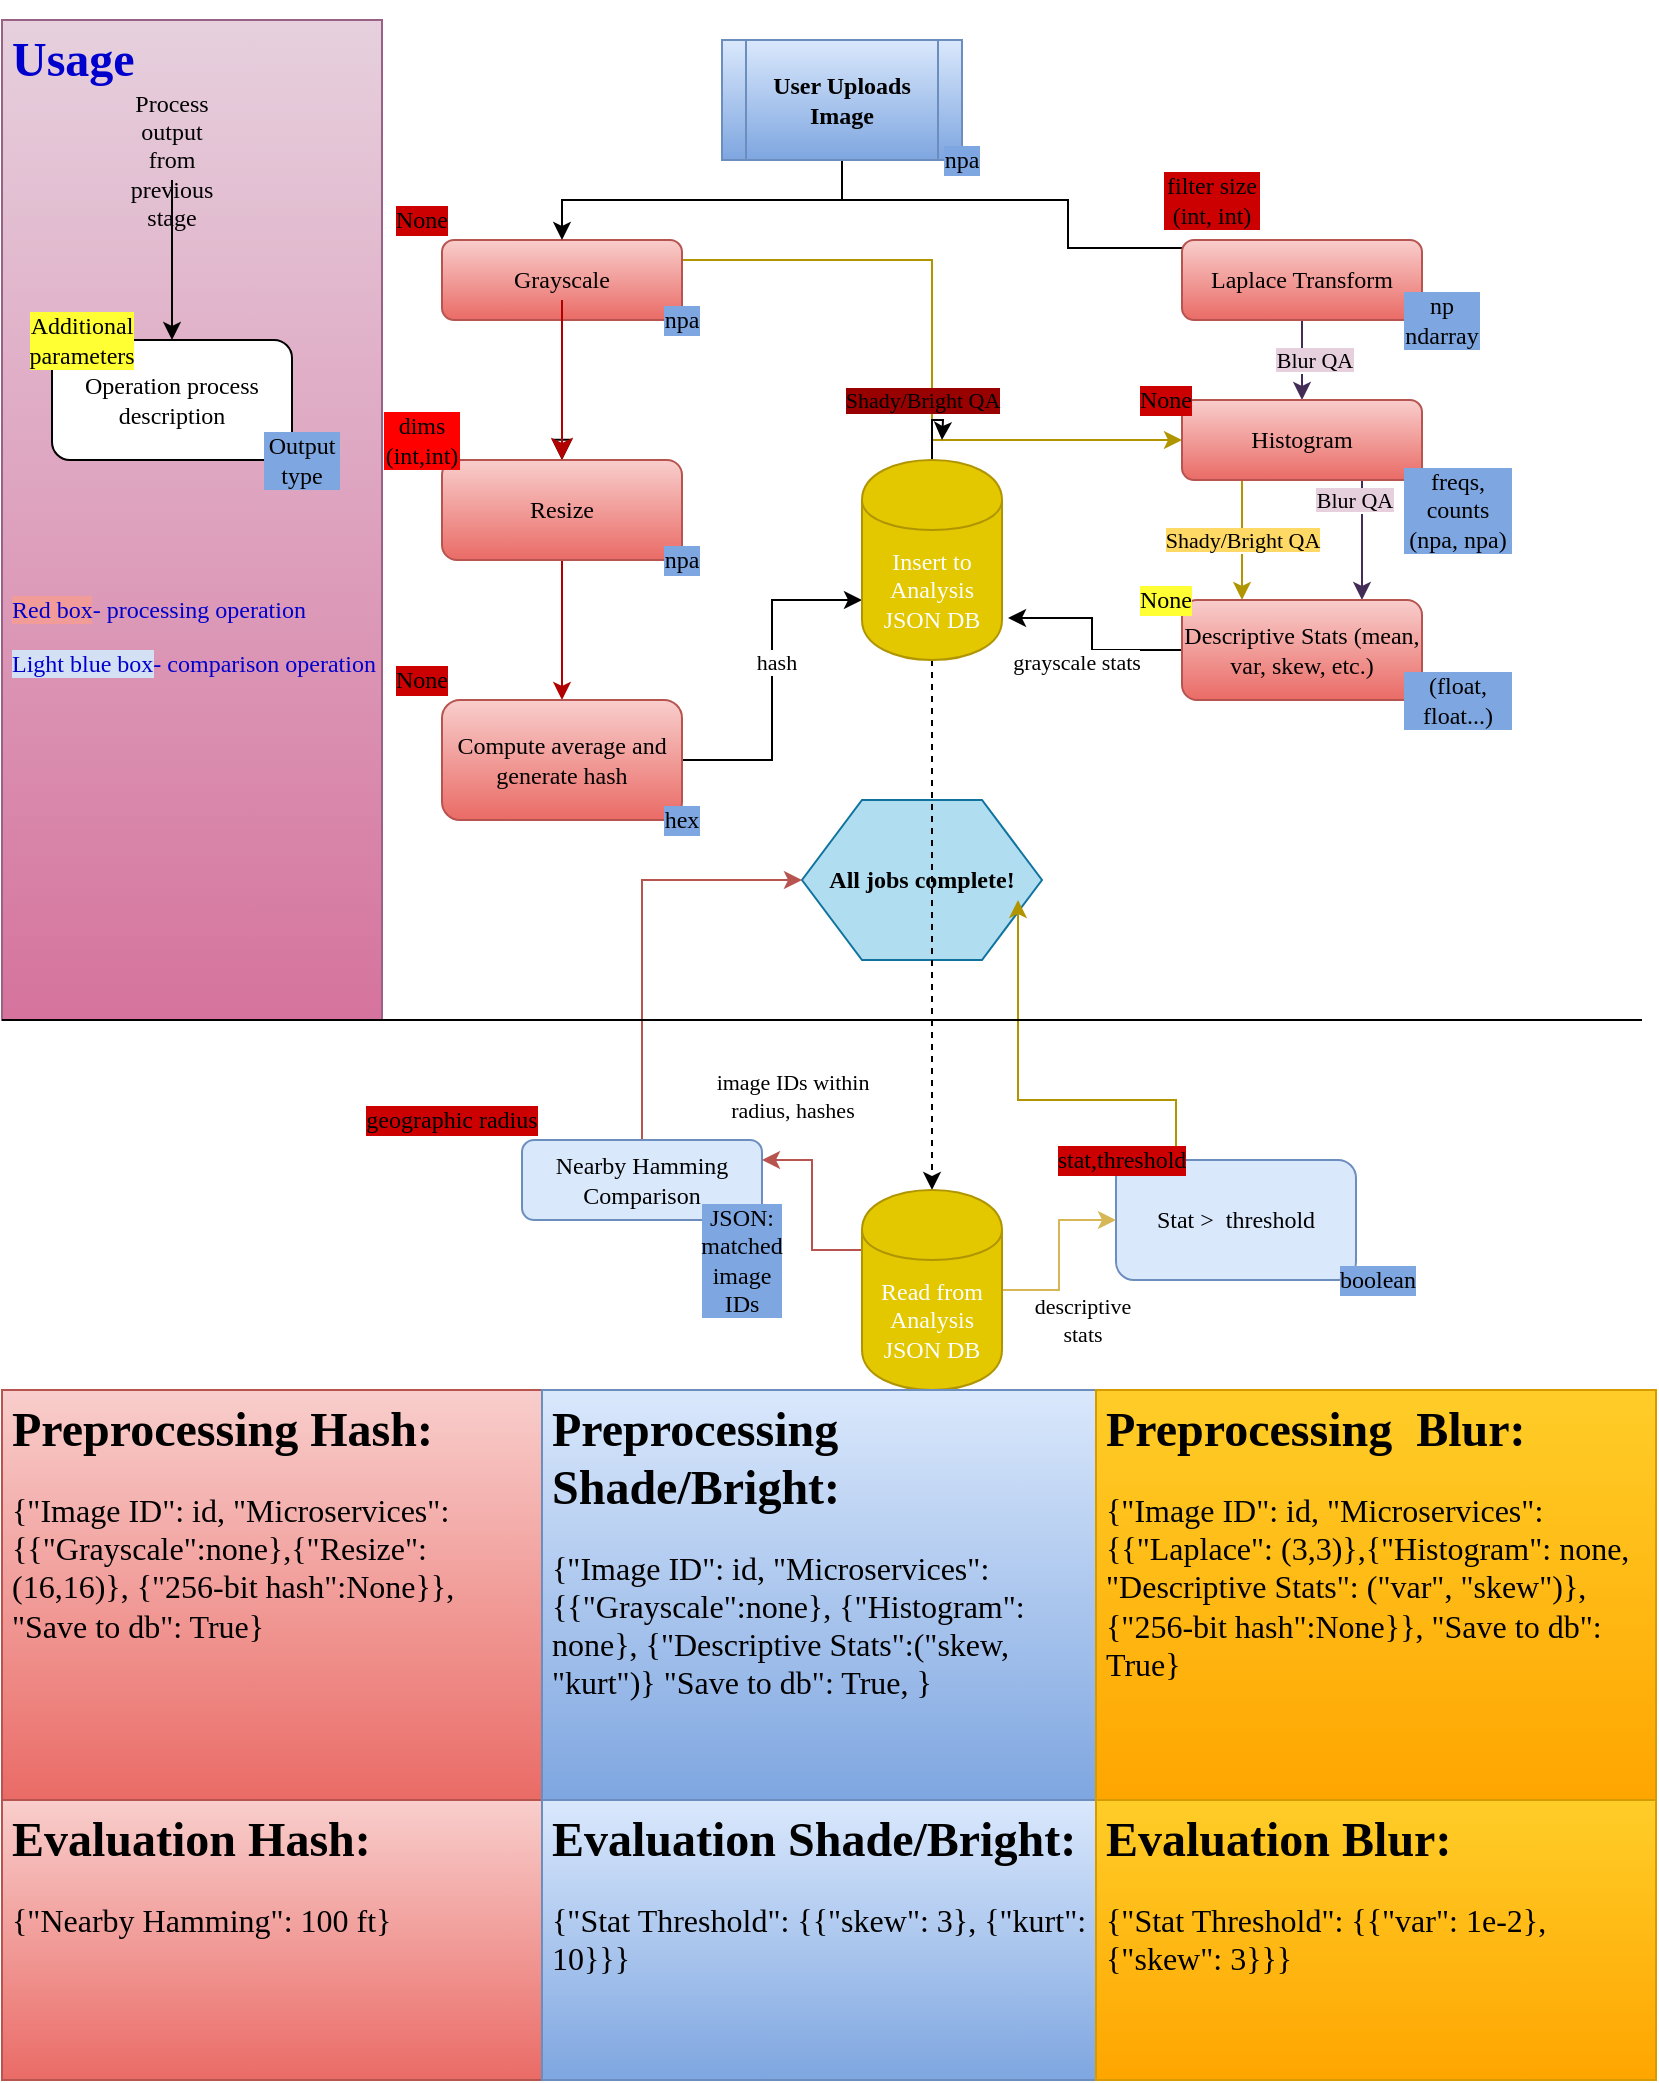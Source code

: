 <mxfile version="14.2.4" type="embed">
    <diagram id="C5RBs43oDa-KdzZeNtuy" name="Page-1">
        <mxGraphModel dx="990" dy="574" grid="1" gridSize="10" guides="1" tooltips="1" connect="1" arrows="1" fold="1" page="1" pageScale="1" pageWidth="827" pageHeight="1169" math="0" shadow="0">
            <root>
                <mxCell id="WIyWlLk6GJQsqaUBKTNV-0"/>
                <mxCell id="WIyWlLk6GJQsqaUBKTNV-1" parent="WIyWlLk6GJQsqaUBKTNV-0"/>
                <mxCell id="WIyWlLk6GJQsqaUBKTNV-2" value="" style="rounded=0;html=1;jettySize=auto;orthogonalLoop=1;fontSize=11;endArrow=block;endFill=0;endSize=8;strokeWidth=1;shadow=0;labelBackgroundColor=none;edgeStyle=orthogonalEdgeStyle;fontFamily=Verdana;" parent="WIyWlLk6GJQsqaUBKTNV-1" source="WIyWlLk6GJQsqaUBKTNV-3" edge="1">
                    <mxGeometry relative="1" as="geometry">
                        <mxPoint x="280" y="230" as="targetPoint"/>
                        <Array as="points">
                            <mxPoint x="280" y="220"/>
                        </Array>
                    </mxGeometry>
                </mxCell>
                <mxCell id="zcjfyeGeoYEevY5XhN1h-34" style="edgeStyle=orthogonalEdgeStyle;rounded=0;orthogonalLoop=1;jettySize=auto;html=1;exitX=1;exitY=0.25;exitDx=0;exitDy=0;labelBackgroundColor=#ffffff;endArrow=classic;endFill=1;fontFamily=Verdana;entryX=0;entryY=0.5;entryDx=0;entryDy=0;fillColor=#e3c800;strokeColor=#B09500;" parent="WIyWlLk6GJQsqaUBKTNV-1" source="WIyWlLk6GJQsqaUBKTNV-3" target="zcjfyeGeoYEevY5XhN1h-31" edge="1">
                    <mxGeometry relative="1" as="geometry">
                        <mxPoint x="410" y="230" as="targetPoint"/>
                    </mxGeometry>
                </mxCell>
                <mxCell id="zcjfyeGeoYEevY5XhN1h-71" value="&lt;span style=&quot;&quot;&gt;Shady/Bright QA&lt;/span&gt;" style="edgeLabel;html=1;align=center;verticalAlign=middle;resizable=0;points=[];fontFamily=Verdana;labelBackgroundColor=#990000;" parent="zcjfyeGeoYEevY5XhN1h-34" vertex="1" connectable="0">
                    <mxGeometry x="0.229" relative="1" as="geometry">
                        <mxPoint x="-5" y="-14" as="offset"/>
                    </mxGeometry>
                </mxCell>
                <mxCell id="WIyWlLk6GJQsqaUBKTNV-3" value="Grayscale" style="rounded=1;whiteSpace=wrap;html=1;fontSize=12;glass=0;strokeWidth=1;shadow=0;fontFamily=Verdana;fillColor=#f8cecc;strokeColor=#b85450;gradientColor=#ea6b66;" parent="WIyWlLk6GJQsqaUBKTNV-1" vertex="1">
                    <mxGeometry x="220" y="120" width="120" height="40" as="geometry"/>
                </mxCell>
                <mxCell id="zcjfyeGeoYEevY5XhN1h-29" style="edgeStyle=orthogonalEdgeStyle;rounded=0;orthogonalLoop=1;jettySize=auto;html=1;exitX=0.5;exitY=1;exitDx=0;exitDy=0;entryX=0.608;entryY=0.1;entryDx=0;entryDy=0;entryPerimeter=0;labelBackgroundColor=#ffffff;endArrow=classic;endFill=1;fontFamily=Verdana;" parent="WIyWlLk6GJQsqaUBKTNV-1" source="zcjfyeGeoYEevY5XhN1h-0" target="zcjfyeGeoYEevY5XhN1h-26" edge="1">
                    <mxGeometry relative="1" as="geometry">
                        <Array as="points">
                            <mxPoint x="420" y="100"/>
                            <mxPoint x="533" y="100"/>
                        </Array>
                    </mxGeometry>
                </mxCell>
                <mxCell id="zcjfyeGeoYEevY5XhN1h-30" style="edgeStyle=orthogonalEdgeStyle;rounded=0;orthogonalLoop=1;jettySize=auto;html=1;exitX=0.5;exitY=1;exitDx=0;exitDy=0;entryX=0.5;entryY=0;entryDx=0;entryDy=0;labelBackgroundColor=#ffffff;endArrow=classic;endFill=1;fontFamily=Verdana;" parent="WIyWlLk6GJQsqaUBKTNV-1" source="zcjfyeGeoYEevY5XhN1h-0" target="WIyWlLk6GJQsqaUBKTNV-3" edge="1">
                    <mxGeometry relative="1" as="geometry"/>
                </mxCell>
                <mxCell id="zcjfyeGeoYEevY5XhN1h-0" value="&lt;span style=&quot;&quot;&gt;&lt;b&gt;User Uploads Image&lt;/b&gt;&lt;/span&gt;" style="shape=process;whiteSpace=wrap;html=1;backgroundOutline=1;fontFamily=Verdana;labelBackgroundColor=none;fillColor=#dae8fc;strokeColor=#6c8ebf;gradientColor=#7ea6e0;" parent="WIyWlLk6GJQsqaUBKTNV-1" vertex="1">
                    <mxGeometry x="360" y="20" width="120" height="60" as="geometry"/>
                </mxCell>
                <mxCell id="zcjfyeGeoYEevY5XhN1h-1" value="&lt;b&gt;All jobs complete!&lt;br&gt;&lt;/b&gt;" style="shape=hexagon;perimeter=hexagonPerimeter2;whiteSpace=wrap;html=1;fillColor=#b1ddf0;strokeColor=#10739e;fontFamily=Verdana;" parent="WIyWlLk6GJQsqaUBKTNV-1" vertex="1">
                    <mxGeometry x="400" y="400" width="120" height="80" as="geometry"/>
                </mxCell>
                <mxCell id="zcjfyeGeoYEevY5XhN1h-10" style="edgeStyle=orthogonalEdgeStyle;rounded=0;orthogonalLoop=1;jettySize=auto;html=1;exitX=0.5;exitY=1;exitDx=0;exitDy=0;fontFamily=Verdana;fillColor=#e51400;strokeColor=#B20000;" parent="WIyWlLk6GJQsqaUBKTNV-1" source="zcjfyeGeoYEevY5XhN1h-3" target="zcjfyeGeoYEevY5XhN1h-8" edge="1">
                    <mxGeometry relative="1" as="geometry"/>
                </mxCell>
                <mxCell id="zcjfyeGeoYEevY5XhN1h-3" value="Resize" style="rounded=1;whiteSpace=wrap;html=1;fontFamily=Verdana;fillColor=#f8cecc;strokeColor=#b85450;gradientColor=#ea6b66;" parent="WIyWlLk6GJQsqaUBKTNV-1" vertex="1">
                    <mxGeometry x="220" y="230" width="120" height="50" as="geometry"/>
                </mxCell>
                <mxCell id="zcjfyeGeoYEevY5XhN1h-4" value="" style="rounded=0;html=1;jettySize=auto;orthogonalLoop=1;fontSize=11;endArrow=classic;endFill=1;endSize=8;strokeWidth=1;shadow=0;labelBackgroundColor=none;edgeStyle=orthogonalEdgeStyle;fontFamily=Verdana;fillColor=#e51400;strokeColor=#B20000;" parent="WIyWlLk6GJQsqaUBKTNV-1" edge="1">
                    <mxGeometry relative="1" as="geometry">
                        <mxPoint x="280" y="150" as="sourcePoint"/>
                        <mxPoint x="280" y="230" as="targetPoint"/>
                        <Array as="points">
                            <mxPoint x="280" y="220"/>
                        </Array>
                    </mxGeometry>
                </mxCell>
                <mxCell id="zcjfyeGeoYEevY5XhN1h-78" style="edgeStyle=orthogonalEdgeStyle;rounded=0;orthogonalLoop=1;jettySize=auto;html=1;exitX=1;exitY=0.5;exitDx=0;exitDy=0;entryX=0;entryY=0.7;entryDx=0;entryDy=0;labelBackgroundColor=#ffffff;endArrow=classic;endFill=1;fontFamily=Verdana;" parent="WIyWlLk6GJQsqaUBKTNV-1" source="zcjfyeGeoYEevY5XhN1h-8" target="zcjfyeGeoYEevY5XhN1h-25" edge="1">
                    <mxGeometry relative="1" as="geometry"/>
                </mxCell>
                <mxCell id="zcjfyeGeoYEevY5XhN1h-8" value="Compute average and generate hash" style="rounded=1;whiteSpace=wrap;html=1;fontFamily=Verdana;fillColor=#f8cecc;strokeColor=#b85450;gradientColor=#ea6b66;" parent="WIyWlLk6GJQsqaUBKTNV-1" vertex="1">
                    <mxGeometry x="220" y="350" width="120" height="60" as="geometry"/>
                </mxCell>
                <mxCell id="zcjfyeGeoYEevY5XhN1h-17" value="npa" style="text;html=1;strokeColor=none;fillColor=none;align=center;verticalAlign=middle;whiteSpace=wrap;rounded=0;labelBackgroundColor=#7EA6E0;fontFamily=Verdana;" parent="WIyWlLk6GJQsqaUBKTNV-1" vertex="1">
                    <mxGeometry x="320" y="270" width="40" height="20" as="geometry"/>
                </mxCell>
                <mxCell id="zcjfyeGeoYEevY5XhN1h-21" value="dims (int,int)" style="text;html=1;strokeColor=none;fillColor=none;align=center;verticalAlign=middle;whiteSpace=wrap;rounded=0;labelBackgroundColor=#FF0000;fontFamily=Verdana;" parent="WIyWlLk6GJQsqaUBKTNV-1" vertex="1">
                    <mxGeometry x="190" y="210" width="40" height="20" as="geometry"/>
                </mxCell>
                <mxCell id="zcjfyeGeoYEevY5XhN1h-22" value="None" style="text;html=1;strokeColor=none;fillColor=none;align=center;verticalAlign=middle;whiteSpace=wrap;rounded=0;labelBackgroundColor=#CC0000;fontFamily=Verdana;" parent="WIyWlLk6GJQsqaUBKTNV-1" vertex="1">
                    <mxGeometry x="190" y="330" width="40" height="20" as="geometry"/>
                </mxCell>
                <mxCell id="zcjfyeGeoYEevY5XhN1h-93" style="edgeStyle=orthogonalEdgeStyle;orthogonalLoop=1;jettySize=auto;html=1;exitX=0.5;exitY=1;exitDx=0;exitDy=0;labelBackgroundColor=#ffffff;endArrow=classic;endFill=1;fontFamily=Verdana;rounded=0;dashed=1;" parent="WIyWlLk6GJQsqaUBKTNV-1" source="zcjfyeGeoYEevY5XhN1h-25" target="zcjfyeGeoYEevY5XhN1h-92" edge="1">
                    <mxGeometry relative="1" as="geometry"/>
                </mxCell>
                <mxCell id="0" style="edgeStyle=orthogonalEdgeStyle;rounded=0;orthogonalLoop=1;jettySize=auto;html=1;fontColor=#0000CC;" edge="1" parent="WIyWlLk6GJQsqaUBKTNV-1" source="zcjfyeGeoYEevY5XhN1h-25">
                    <mxGeometry relative="1" as="geometry">
                        <mxPoint x="470" y="220" as="targetPoint"/>
                    </mxGeometry>
                </mxCell>
                <mxCell id="zcjfyeGeoYEevY5XhN1h-25" value="Insert to Analysis JSON DB" style="shape=cylinder;whiteSpace=wrap;html=1;boundedLbl=1;backgroundOutline=1;labelBackgroundColor=none;fontFamily=Verdana;fillColor=#e3c800;strokeColor=#B09500;fontColor=#ffffff;" parent="WIyWlLk6GJQsqaUBKTNV-1" vertex="1">
                    <mxGeometry x="430" y="230" width="70" height="100" as="geometry"/>
                </mxCell>
                <mxCell id="zcjfyeGeoYEevY5XhN1h-33" style="edgeStyle=orthogonalEdgeStyle;rounded=0;orthogonalLoop=1;jettySize=auto;html=1;exitX=0.5;exitY=1;exitDx=0;exitDy=0;entryX=0.5;entryY=0;entryDx=0;entryDy=0;labelBackgroundColor=#ffffff;endArrow=classic;endFill=1;fontFamily=Verdana;fillColor=#76608a;strokeColor=#432D57;" parent="WIyWlLk6GJQsqaUBKTNV-1" source="zcjfyeGeoYEevY5XhN1h-26" target="zcjfyeGeoYEevY5XhN1h-31" edge="1">
                    <mxGeometry relative="1" as="geometry"/>
                </mxCell>
                <mxCell id="zcjfyeGeoYEevY5XhN1h-26" value="Laplace Transform" style="rounded=1;whiteSpace=wrap;html=1;fontSize=12;glass=0;strokeWidth=1;shadow=0;fontFamily=Verdana;fillColor=#f8cecc;strokeColor=#b85450;gradientColor=#ea6b66;" parent="WIyWlLk6GJQsqaUBKTNV-1" vertex="1">
                    <mxGeometry x="590" y="120" width="120" height="40" as="geometry"/>
                </mxCell>
                <mxCell id="zcjfyeGeoYEevY5XhN1h-45" style="edgeStyle=orthogonalEdgeStyle;rounded=0;orthogonalLoop=1;jettySize=auto;html=1;exitX=0.25;exitY=1;exitDx=0;exitDy=0;entryX=0.25;entryY=0;entryDx=0;entryDy=0;labelBackgroundColor=#ffffff;endArrow=classic;endFill=1;fontFamily=Verdana;fillColor=#e3c800;strokeColor=#B09500;" parent="WIyWlLk6GJQsqaUBKTNV-1" source="zcjfyeGeoYEevY5XhN1h-31" target="zcjfyeGeoYEevY5XhN1h-38" edge="1">
                    <mxGeometry relative="1" as="geometry"/>
                </mxCell>
                <mxCell id="zcjfyeGeoYEevY5XhN1h-46" style="edgeStyle=orthogonalEdgeStyle;rounded=0;orthogonalLoop=1;jettySize=auto;html=1;exitX=0.75;exitY=1;exitDx=0;exitDy=0;entryX=0.75;entryY=0;entryDx=0;entryDy=0;labelBackgroundColor=#ffffff;endArrow=classic;endFill=1;fontFamily=Verdana;fillColor=#76608a;strokeColor=#432D57;" parent="WIyWlLk6GJQsqaUBKTNV-1" source="zcjfyeGeoYEevY5XhN1h-31" target="zcjfyeGeoYEevY5XhN1h-38" edge="1">
                    <mxGeometry relative="1" as="geometry"/>
                </mxCell>
                <mxCell id="zcjfyeGeoYEevY5XhN1h-31" value="Histogram" style="rounded=1;whiteSpace=wrap;html=1;fontSize=12;glass=0;strokeWidth=1;shadow=0;fontFamily=Verdana;fillColor=#f8cecc;strokeColor=#b85450;gradientColor=#ea6b66;" parent="WIyWlLk6GJQsqaUBKTNV-1" vertex="1">
                    <mxGeometry x="590" y="200" width="120" height="40" as="geometry"/>
                </mxCell>
                <mxCell id="zcjfyeGeoYEevY5XhN1h-18" value="np ndarray " style="text;html=1;strokeColor=none;fillColor=none;align=center;verticalAlign=middle;whiteSpace=wrap;rounded=0;labelBackgroundColor=#7EA6E0;fontFamily=Verdana;" parent="WIyWlLk6GJQsqaUBKTNV-1" vertex="1">
                    <mxGeometry x="700" y="150" width="40" height="20" as="geometry"/>
                </mxCell>
                <mxCell id="zcjfyeGeoYEevY5XhN1h-35" value="npa" style="text;html=1;strokeColor=none;fillColor=none;align=center;verticalAlign=middle;whiteSpace=wrap;rounded=0;labelBackgroundColor=#7EA6E0;fontFamily=Verdana;" parent="WIyWlLk6GJQsqaUBKTNV-1" vertex="1">
                    <mxGeometry x="320" y="150" width="40" height="20" as="geometry"/>
                </mxCell>
                <mxCell id="zcjfyeGeoYEevY5XhN1h-36" value="filter size (int, int)" style="text;html=1;strokeColor=none;fillColor=none;align=center;verticalAlign=middle;whiteSpace=wrap;rounded=0;labelBackgroundColor=#CC0000;fontFamily=Verdana;" parent="WIyWlLk6GJQsqaUBKTNV-1" vertex="1">
                    <mxGeometry x="580" y="90" width="50" height="20" as="geometry"/>
                </mxCell>
                <mxCell id="zcjfyeGeoYEevY5XhN1h-37" value="npa" style="text;html=1;strokeColor=none;fillColor=none;align=center;verticalAlign=middle;whiteSpace=wrap;rounded=0;labelBackgroundColor=#7EA6E0;fontFamily=Verdana;" parent="WIyWlLk6GJQsqaUBKTNV-1" vertex="1">
                    <mxGeometry x="460" y="70" width="40" height="20" as="geometry"/>
                </mxCell>
                <mxCell id="zcjfyeGeoYEevY5XhN1h-136" style="edgeStyle=orthogonalEdgeStyle;rounded=0;orthogonalLoop=1;jettySize=auto;html=1;exitX=0;exitY=0.5;exitDx=0;exitDy=0;entryX=1.043;entryY=0.79;entryDx=0;entryDy=0;entryPerimeter=0;labelBackgroundColor=#ffffff;endArrow=classic;endFill=1;fontFamily=Verdana;" parent="WIyWlLk6GJQsqaUBKTNV-1" source="zcjfyeGeoYEevY5XhN1h-38" target="zcjfyeGeoYEevY5XhN1h-25" edge="1">
                    <mxGeometry relative="1" as="geometry"/>
                </mxCell>
                <mxCell id="zcjfyeGeoYEevY5XhN1h-38" value="Descriptive Stats (mean, var, skew, etc.)" style="rounded=1;whiteSpace=wrap;html=1;fontFamily=Verdana;fillColor=#f8cecc;strokeColor=#b85450;gradientColor=#ea6b66;" parent="WIyWlLk6GJQsqaUBKTNV-1" vertex="1">
                    <mxGeometry x="590" y="300" width="120" height="50" as="geometry"/>
                </mxCell>
                <mxCell id="zcjfyeGeoYEevY5XhN1h-39" value="None" style="text;html=1;strokeColor=none;fillColor=none;align=center;verticalAlign=middle;whiteSpace=wrap;rounded=0;labelBackgroundColor=#CC0000;fontFamily=Verdana;" parent="WIyWlLk6GJQsqaUBKTNV-1" vertex="1">
                    <mxGeometry x="190" y="100" width="40" height="20" as="geometry"/>
                </mxCell>
                <mxCell id="zcjfyeGeoYEevY5XhN1h-66" style="edgeStyle=orthogonalEdgeStyle;rounded=0;orthogonalLoop=1;jettySize=auto;html=1;exitX=0.25;exitY=1;exitDx=0;exitDy=0;labelBackgroundColor=#ffffff;endArrow=classic;endFill=1;fontFamily=Verdana;fillColor=#e3c800;strokeColor=#B09500;" parent="WIyWlLk6GJQsqaUBKTNV-1" source="zcjfyeGeoYEevY5XhN1h-43" edge="1">
                    <mxGeometry relative="1" as="geometry">
                        <mxPoint x="508" y="450" as="targetPoint"/>
                        <Array as="points">
                            <mxPoint x="587" y="550"/>
                            <mxPoint x="508" y="550"/>
                        </Array>
                    </mxGeometry>
                </mxCell>
                <mxCell id="zcjfyeGeoYEevY5XhN1h-43" value="Stat &amp;gt;&amp;nbsp; threshold" style="rounded=1;whiteSpace=wrap;html=1;fontFamily=Verdana;fillColor=#dae8fc;strokeColor=#6c8ebf;" parent="WIyWlLk6GJQsqaUBKTNV-1" vertex="1">
                    <mxGeometry x="557" y="580" width="120" height="60" as="geometry"/>
                </mxCell>
                <mxCell id="zcjfyeGeoYEevY5XhN1h-49" value="freqs, counts (npa, npa) " style="text;html=1;strokeColor=none;fillColor=none;align=center;verticalAlign=middle;whiteSpace=wrap;rounded=0;labelBackgroundColor=#7EA6E0;fontFamily=Verdana;" parent="WIyWlLk6GJQsqaUBKTNV-1" vertex="1">
                    <mxGeometry x="700" y="245" width="56" height="20" as="geometry"/>
                </mxCell>
                <mxCell id="zcjfyeGeoYEevY5XhN1h-50" value="(float, float...) " style="text;html=1;strokeColor=none;fillColor=none;align=center;verticalAlign=middle;whiteSpace=wrap;rounded=0;labelBackgroundColor=#7EA6E0;fontFamily=Verdana;" parent="WIyWlLk6GJQsqaUBKTNV-1" vertex="1">
                    <mxGeometry x="700" y="340" width="56" height="20" as="geometry"/>
                </mxCell>
                <mxCell id="zcjfyeGeoYEevY5XhN1h-52" value="boolean" style="text;html=1;strokeColor=none;fillColor=none;align=center;verticalAlign=middle;whiteSpace=wrap;rounded=0;labelBackgroundColor=#7EA6E0;fontFamily=Verdana;" parent="WIyWlLk6GJQsqaUBKTNV-1" vertex="1">
                    <mxGeometry x="660" y="630" width="56" height="20" as="geometry"/>
                </mxCell>
                <mxCell id="zcjfyeGeoYEevY5XhN1h-53" value="stat,threshold" style="text;html=1;strokeColor=none;fillColor=none;align=center;verticalAlign=middle;whiteSpace=wrap;rounded=0;labelBackgroundColor=#CC0000;fontFamily=Verdana;" parent="WIyWlLk6GJQsqaUBKTNV-1" vertex="1">
                    <mxGeometry x="540" y="570" width="40" height="20" as="geometry"/>
                </mxCell>
                <mxCell id="zcjfyeGeoYEevY5XhN1h-56" value="None" style="text;html=1;strokeColor=none;fillColor=none;align=center;verticalAlign=middle;whiteSpace=wrap;rounded=0;labelBackgroundColor=#CC0000;fontFamily=Verdana;" parent="WIyWlLk6GJQsqaUBKTNV-1" vertex="1">
                    <mxGeometry x="557" y="190" width="50" height="20" as="geometry"/>
                </mxCell>
                <mxCell id="zcjfyeGeoYEevY5XhN1h-63" value="hex" style="text;html=1;strokeColor=none;fillColor=none;align=center;verticalAlign=middle;whiteSpace=wrap;rounded=0;labelBackgroundColor=#7EA6E0;fontFamily=Verdana;" parent="WIyWlLk6GJQsqaUBKTNV-1" vertex="1">
                    <mxGeometry x="320" y="400" width="40" height="20" as="geometry"/>
                </mxCell>
                <mxCell id="zcjfyeGeoYEevY5XhN1h-72" value="&lt;span style=&quot;background-color: rgb(255 , 217 , 102)&quot;&gt;Shady/Bright QA&lt;/span&gt;" style="edgeLabel;html=1;align=center;verticalAlign=middle;resizable=0;points=[];fontFamily=Verdana;" parent="WIyWlLk6GJQsqaUBKTNV-1" vertex="1" connectable="0">
                    <mxGeometry x="620" y="270" as="geometry"/>
                </mxCell>
                <mxCell id="zcjfyeGeoYEevY5XhN1h-74" value="&lt;span style=&quot;background-color: rgb(230 , 208 , 222)&quot;&gt;Blur QA&lt;br&gt;&lt;/span&gt;" style="edgeLabel;html=1;align=center;verticalAlign=middle;resizable=0;points=[];fontFamily=Verdana;" parent="WIyWlLk6GJQsqaUBKTNV-1" vertex="1" connectable="0">
                    <mxGeometry x="650" y="190" as="geometry">
                        <mxPoint x="6" y="-10" as="offset"/>
                    </mxGeometry>
                </mxCell>
                <mxCell id="zcjfyeGeoYEevY5XhN1h-75" value="&lt;span style=&quot;background-color: rgb(230 , 208 , 222)&quot;&gt;Blur QA&lt;br&gt;&lt;/span&gt;" style="edgeLabel;html=1;align=center;verticalAlign=middle;resizable=0;points=[];fontFamily=Verdana;" parent="WIyWlLk6GJQsqaUBKTNV-1" vertex="1" connectable="0">
                    <mxGeometry x="670" y="260" as="geometry">
                        <mxPoint x="6" y="-10" as="offset"/>
                    </mxGeometry>
                </mxCell>
                <mxCell id="zcjfyeGeoYEevY5XhN1h-89" value="&lt;h1&gt;Usage&lt;br&gt;&lt;/h1&gt;&lt;br&gt;&lt;p&gt;&lt;br&gt;&lt;/p&gt;&lt;p&gt;&lt;br&gt;&lt;/p&gt;&lt;p&gt;&lt;br&gt;&lt;/p&gt;&lt;p&gt;&lt;br&gt;&lt;/p&gt;&lt;p&gt;&lt;br&gt;&lt;/p&gt;&lt;p&gt;&lt;br&gt;&lt;/p&gt;&lt;p&gt;&lt;br&gt;&lt;/p&gt;&lt;p&gt;&lt;br&gt;&lt;/p&gt;&lt;p&gt;&lt;span style=&quot;background-color: rgb(241 , 156 , 153)&quot;&gt;Red box&lt;/span&gt;- processing operation&lt;/p&gt;&lt;p&gt;&lt;span style=&quot;background-color: rgb(212 , 225 , 245)&quot;&gt;Light blue box&lt;/span&gt;- comparison operation&lt;br&gt;&lt;/p&gt;" style="text;html=1;strokeColor=#996185;fillColor=#e6d0de;spacing=5;spacingTop=-20;whiteSpace=wrap;overflow=hidden;rounded=0;labelBackgroundColor=none;fontFamily=Verdana;gradientColor=#d5739d;fontColor=#0000CC;" parent="WIyWlLk6GJQsqaUBKTNV-1" vertex="1">
                    <mxGeometry y="10" width="190" height="500" as="geometry"/>
                </mxCell>
                <mxCell id="zcjfyeGeoYEevY5XhN1h-135" style="edgeStyle=orthogonalEdgeStyle;rounded=0;orthogonalLoop=1;jettySize=auto;html=1;exitX=0.5;exitY=0;exitDx=0;exitDy=0;entryX=0;entryY=0.5;entryDx=0;entryDy=0;labelBackgroundColor=#ffffff;endArrow=classic;endFill=1;fontFamily=Verdana;fillColor=#f8cecc;strokeColor=#b85450;" parent="WIyWlLk6GJQsqaUBKTNV-1" source="zcjfyeGeoYEevY5XhN1h-90" target="zcjfyeGeoYEevY5XhN1h-1" edge="1">
                    <mxGeometry relative="1" as="geometry"/>
                </mxCell>
                <mxCell id="zcjfyeGeoYEevY5XhN1h-90" value="Nearby Hamming Comparison" style="rounded=1;whiteSpace=wrap;html=1;fontSize=12;glass=0;strokeWidth=1;shadow=0;fontFamily=Verdana;fillColor=#dae8fc;strokeColor=#6c8ebf;" parent="WIyWlLk6GJQsqaUBKTNV-1" vertex="1">
                    <mxGeometry x="260" y="570" width="120" height="40" as="geometry"/>
                </mxCell>
                <mxCell id="zcjfyeGeoYEevY5XhN1h-96" style="edgeStyle=orthogonalEdgeStyle;rounded=0;orthogonalLoop=1;jettySize=auto;html=1;exitX=0;exitY=0.3;exitDx=0;exitDy=0;entryX=1;entryY=0.25;entryDx=0;entryDy=0;labelBackgroundColor=#ffffff;endArrow=classic;endFill=1;fontFamily=Verdana;fillColor=#f8cecc;strokeColor=#b85450;" parent="WIyWlLk6GJQsqaUBKTNV-1" source="zcjfyeGeoYEevY5XhN1h-92" target="zcjfyeGeoYEevY5XhN1h-90" edge="1">
                    <mxGeometry relative="1" as="geometry"/>
                </mxCell>
                <mxCell id="zcjfyeGeoYEevY5XhN1h-138" style="edgeStyle=orthogonalEdgeStyle;rounded=0;orthogonalLoop=1;jettySize=auto;html=1;exitX=1;exitY=0.5;exitDx=0;exitDy=0;entryX=0;entryY=0.5;entryDx=0;entryDy=0;labelBackgroundColor=#ffffff;endArrow=classic;endFill=1;fontFamily=Verdana;fillColor=#fff2cc;strokeColor=#d6b656;" parent="WIyWlLk6GJQsqaUBKTNV-1" source="zcjfyeGeoYEevY5XhN1h-92" target="zcjfyeGeoYEevY5XhN1h-43" edge="1">
                    <mxGeometry relative="1" as="geometry"/>
                </mxCell>
                <mxCell id="zcjfyeGeoYEevY5XhN1h-139" value="&lt;div&gt;descriptive &lt;br&gt;&lt;/div&gt;&lt;div&gt;stats&lt;/div&gt;" style="edgeLabel;html=1;align=center;verticalAlign=middle;resizable=0;points=[];fontFamily=Verdana;" parent="zcjfyeGeoYEevY5XhN1h-138" vertex="1" connectable="0">
                    <mxGeometry x="-0.478" relative="1" as="geometry">
                        <mxPoint x="16" y="15" as="offset"/>
                    </mxGeometry>
                </mxCell>
                <mxCell id="zcjfyeGeoYEevY5XhN1h-92" value="Read from Analysis JSON DB" style="shape=cylinder;whiteSpace=wrap;html=1;boundedLbl=1;backgroundOutline=1;labelBackgroundColor=none;fontFamily=Verdana;fillColor=#e3c800;strokeColor=#B09500;fontColor=#ffffff;" parent="WIyWlLk6GJQsqaUBKTNV-1" vertex="1">
                    <mxGeometry x="430" y="595" width="70" height="100" as="geometry"/>
                </mxCell>
                <mxCell id="zcjfyeGeoYEevY5XhN1h-94" value="geographic radius" style="text;html=1;strokeColor=none;fillColor=none;align=center;verticalAlign=middle;whiteSpace=wrap;rounded=0;labelBackgroundColor=#CC0000;fontFamily=Verdana;" parent="WIyWlLk6GJQsqaUBKTNV-1" vertex="1">
                    <mxGeometry x="180" y="550" width="90" height="20" as="geometry"/>
                </mxCell>
                <mxCell id="zcjfyeGeoYEevY5XhN1h-95" value="JSON: matched image IDs" style="text;html=1;strokeColor=none;fillColor=none;align=center;verticalAlign=middle;whiteSpace=wrap;rounded=0;labelBackgroundColor=#7EA6E0;fontFamily=Verdana;" parent="WIyWlLk6GJQsqaUBKTNV-1" vertex="1">
                    <mxGeometry x="350" y="600" width="40" height="60" as="geometry"/>
                </mxCell>
                <mxCell id="zcjfyeGeoYEevY5XhN1h-98" value="&lt;div&gt;&lt;span style=&quot;background-color: transparent&quot;&gt;image IDs within &lt;br&gt;&lt;/span&gt;&lt;/div&gt;&lt;div&gt;&lt;span style=&quot;background-color: transparent&quot;&gt;radius, hashes&lt;/span&gt;&lt;/div&gt;" style="edgeLabel;html=1;align=center;verticalAlign=middle;resizable=0;points=[];fontFamily=Verdana;" parent="WIyWlLk6GJQsqaUBKTNV-1" vertex="1" connectable="0">
                    <mxGeometry x="300" y="540" as="geometry">
                        <mxPoint x="95" y="8" as="offset"/>
                    </mxGeometry>
                </mxCell>
                <mxCell id="zcjfyeGeoYEevY5XhN1h-100" value="hash" style="edgeLabel;html=1;align=center;verticalAlign=middle;resizable=0;points=[];fontFamily=Verdana;" parent="WIyWlLk6GJQsqaUBKTNV-1" vertex="1" connectable="0">
                    <mxGeometry x="407" y="340" as="geometry">
                        <mxPoint x="-20" y="-9" as="offset"/>
                    </mxGeometry>
                </mxCell>
                <mxCell id="zcjfyeGeoYEevY5XhN1h-106" value="None" style="text;html=1;strokeColor=none;fillColor=none;align=center;verticalAlign=middle;whiteSpace=wrap;rounded=0;labelBackgroundColor=#FFFF33;fontFamily=Verdana;" parent="WIyWlLk6GJQsqaUBKTNV-1" vertex="1">
                    <mxGeometry x="557" y="290" width="50" height="20" as="geometry"/>
                </mxCell>
                <mxCell id="zcjfyeGeoYEevY5XhN1h-117" style="edgeStyle=orthogonalEdgeStyle;rounded=0;orthogonalLoop=1;jettySize=auto;html=1;exitX=0.5;exitY=1;exitDx=0;exitDy=0;labelBackgroundColor=#ffffff;endArrow=classic;endFill=1;fontFamily=Verdana;entryX=0.5;entryY=1;entryDx=0;entryDy=0;" parent="WIyWlLk6GJQsqaUBKTNV-1" source="zcjfyeGeoYEevY5XhN1h-107" target="zcjfyeGeoYEevY5XhN1h-107" edge="1">
                    <mxGeometry relative="1" as="geometry"/>
                </mxCell>
                <mxCell id="zcjfyeGeoYEevY5XhN1h-107" value="Operation process description" style="rounded=1;whiteSpace=wrap;html=1;labelBackgroundColor=none;fontFamily=Verdana;" parent="WIyWlLk6GJQsqaUBKTNV-1" vertex="1">
                    <mxGeometry x="25" y="170" width="120" height="60" as="geometry"/>
                </mxCell>
                <mxCell id="zcjfyeGeoYEevY5XhN1h-110" value="Additional parameters" style="text;html=1;strokeColor=none;fillColor=none;align=center;verticalAlign=middle;whiteSpace=wrap;rounded=0;labelBackgroundColor=#FFFF33;fontFamily=Verdana;" parent="WIyWlLk6GJQsqaUBKTNV-1" vertex="1">
                    <mxGeometry x="20" y="160" width="40" height="20" as="geometry"/>
                </mxCell>
                <mxCell id="zcjfyeGeoYEevY5XhN1h-113" value="Output type" style="text;html=1;strokeColor=none;fillColor=none;align=center;verticalAlign=middle;whiteSpace=wrap;rounded=0;labelBackgroundColor=#7EA6E0;fontFamily=Verdana;" parent="WIyWlLk6GJQsqaUBKTNV-1" vertex="1">
                    <mxGeometry x="130" y="220" width="40" height="20" as="geometry"/>
                </mxCell>
                <mxCell id="zcjfyeGeoYEevY5XhN1h-122" style="edgeStyle=orthogonalEdgeStyle;rounded=0;orthogonalLoop=1;jettySize=auto;html=1;labelBackgroundColor=#ffffff;endArrow=classic;endFill=1;fontFamily=Verdana;" parent="WIyWlLk6GJQsqaUBKTNV-1" source="zcjfyeGeoYEevY5XhN1h-119" target="zcjfyeGeoYEevY5XhN1h-107" edge="1">
                    <mxGeometry relative="1" as="geometry"/>
                </mxCell>
                <mxCell id="zcjfyeGeoYEevY5XhN1h-119" value="Process output from previous stage" style="text;html=1;strokeColor=none;fillColor=none;align=center;verticalAlign=middle;whiteSpace=wrap;rounded=0;labelBackgroundColor=none;fontFamily=Verdana;" parent="WIyWlLk6GJQsqaUBKTNV-1" vertex="1">
                    <mxGeometry x="65" y="70" width="40" height="20" as="geometry"/>
                </mxCell>
                <mxCell id="zcjfyeGeoYEevY5XhN1h-125" value="&lt;h1&gt;&lt;font style=&quot;font-size: 24px&quot;&gt;Preprocessing Hash:&lt;/font&gt;&lt;/h1&gt;&lt;div style=&quot;font-size: 16px&quot;&gt;&lt;font style=&quot;font-size: 16px&quot;&gt;{&quot;Image ID&quot;: id, &quot;Microservices&quot;: {{&quot;Grayscale&quot;:none},{&quot;Resize&quot;:(16,16)}, {&quot;256-bit hash&quot;:None}}, &quot;Save to db&quot;: True}&lt;br&gt;&lt;/font&gt;&lt;/div&gt;" style="text;html=1;strokeColor=#b85450;fillColor=#f8cecc;spacing=5;spacingTop=-20;whiteSpace=wrap;overflow=hidden;rounded=0;labelBackgroundColor=none;fontFamily=Verdana;gradientColor=#ea6b66;" parent="WIyWlLk6GJQsqaUBKTNV-1" vertex="1">
                    <mxGeometry y="695" width="270" height="205" as="geometry"/>
                </mxCell>
                <mxCell id="zcjfyeGeoYEevY5XhN1h-128" value="&lt;h1&gt;&lt;font style=&quot;font-size: 24px&quot;&gt;Evaluation Hash:&lt;/font&gt;&lt;/h1&gt;&lt;div style=&quot;font-size: 16px&quot;&gt;&lt;font style=&quot;font-size: 16px&quot;&gt;{&quot;Nearby Hamming&quot;: 100 ft}&lt;br&gt;&lt;/font&gt;&lt;/div&gt;" style="text;html=1;strokeColor=#b85450;fillColor=#f8cecc;spacing=5;spacingTop=-20;whiteSpace=wrap;overflow=hidden;rounded=0;labelBackgroundColor=none;fontFamily=Verdana;gradientColor=#ea6b66;" parent="WIyWlLk6GJQsqaUBKTNV-1" vertex="1">
                    <mxGeometry y="900" width="270" height="140" as="geometry"/>
                </mxCell>
                <mxCell id="zcjfyeGeoYEevY5XhN1h-132" value="" style="endArrow=none;html=1;labelBackgroundColor=#ffffff;fontFamily=Verdana;exitX=0;exitY=1;exitDx=0;exitDy=0;" parent="WIyWlLk6GJQsqaUBKTNV-1" source="zcjfyeGeoYEevY5XhN1h-89" edge="1">
                    <mxGeometry width="50" height="50" relative="1" as="geometry">
                        <mxPoint x="160" y="510" as="sourcePoint"/>
                        <mxPoint x="820" y="510" as="targetPoint"/>
                    </mxGeometry>
                </mxCell>
                <mxCell id="zcjfyeGeoYEevY5XhN1h-137" value="grayscale stats" style="edgeLabel;html=1;align=center;verticalAlign=middle;resizable=0;points=[];fontFamily=Verdana;" parent="WIyWlLk6GJQsqaUBKTNV-1" vertex="1" connectable="0">
                    <mxGeometry x="557" y="340" as="geometry">
                        <mxPoint x="-20" y="-9" as="offset"/>
                    </mxGeometry>
                </mxCell>
                <mxCell id="zcjfyeGeoYEevY5XhN1h-140" value="&lt;h1&gt;&lt;font style=&quot;font-size: 24px&quot;&gt;Preprocessing&amp;nbsp; Shade/Bright:&lt;/font&gt;&lt;/h1&gt;&lt;div style=&quot;font-size: 16px&quot;&gt;&lt;font style=&quot;font-size: 16px&quot;&gt;{&quot;Image ID&quot;: id, &quot;Microservices&quot;: {{&quot;Grayscale&quot;:none}, {&quot;Histogram&quot;: none}, {&quot;Descriptive Stats&quot;:(&quot;skew, &quot;kurt&quot;)} &quot;Save to db&quot;: True, }&lt;br&gt;&lt;/font&gt;&lt;/div&gt;" style="text;html=1;strokeColor=#6c8ebf;fillColor=#dae8fc;spacing=5;spacingTop=-20;whiteSpace=wrap;overflow=hidden;rounded=0;labelBackgroundColor=none;fontFamily=Verdana;gradientColor=#7ea6e0;" parent="WIyWlLk6GJQsqaUBKTNV-1" vertex="1">
                    <mxGeometry x="270" y="695" width="280" height="205" as="geometry"/>
                </mxCell>
                <mxCell id="zcjfyeGeoYEevY5XhN1h-141" value="&lt;h1&gt;&lt;font style=&quot;font-size: 24px&quot;&gt;Evaluation Shade/Bright:&lt;/font&gt;&lt;/h1&gt;&lt;div style=&quot;font-size: 16px&quot;&gt;&lt;font style=&quot;font-size: 16px&quot;&gt;{&quot;Stat Threshold&quot;: {{&quot;skew&quot;: 3}, {&quot;kurt&quot;: 10}}}&lt;br&gt;&lt;/font&gt;&lt;/div&gt;" style="text;html=1;strokeColor=#6c8ebf;fillColor=#dae8fc;spacing=5;spacingTop=-20;whiteSpace=wrap;overflow=hidden;rounded=0;labelBackgroundColor=none;fontFamily=Verdana;gradientColor=#7ea6e0;" parent="WIyWlLk6GJQsqaUBKTNV-1" vertex="1">
                    <mxGeometry x="270" y="900" width="280" height="140" as="geometry"/>
                </mxCell>
                <mxCell id="zcjfyeGeoYEevY5XhN1h-142" value="&lt;h1&gt;&lt;font style=&quot;font-size: 24px&quot;&gt;Preprocessing&amp;nbsp; Blur:&lt;/font&gt;&lt;/h1&gt;&lt;div style=&quot;font-size: 16px&quot;&gt;&lt;font style=&quot;font-size: 16px&quot;&gt;{&quot;Image ID&quot;: id, &quot;Microservices&quot;: {{&quot;Laplace&quot;: (3,3)},{&quot;Histogram&quot;: none, &quot;Descriptive Stats&quot;: (&quot;var&quot;, &quot;skew&quot;)}, {&quot;256-bit hash&quot;:None}}, &quot;Save to db&quot;: True}&lt;br&gt;&lt;/font&gt;&lt;/div&gt;" style="text;html=1;strokeColor=#d79b00;fillColor=#ffcd28;spacing=5;spacingTop=-20;whiteSpace=wrap;overflow=hidden;rounded=0;labelBackgroundColor=none;fontFamily=Verdana;gradientColor=#ffa500;" parent="WIyWlLk6GJQsqaUBKTNV-1" vertex="1">
                    <mxGeometry x="547" y="695" width="280" height="205" as="geometry"/>
                </mxCell>
                <mxCell id="zcjfyeGeoYEevY5XhN1h-143" value="&lt;h1&gt;&lt;font style=&quot;font-size: 24px&quot;&gt;Evaluation Blur:&lt;/font&gt;&lt;/h1&gt;&lt;div style=&quot;font-size: 16px&quot;&gt;&lt;font style=&quot;font-size: 16px&quot;&gt;{&quot;Stat Threshold&quot;: {{&quot;var&quot;: 1e-2}, {&quot;skew&quot;: 3}}}&lt;br&gt;&lt;/font&gt;&lt;/div&gt;" style="text;html=1;strokeColor=#d79b00;fillColor=#ffcd28;spacing=5;spacingTop=-20;whiteSpace=wrap;overflow=hidden;rounded=0;labelBackgroundColor=none;fontFamily=Verdana;gradientColor=#ffa500;" parent="WIyWlLk6GJQsqaUBKTNV-1" vertex="1">
                    <mxGeometry x="547" y="900" width="280" height="140" as="geometry"/>
                </mxCell>
                <mxCell id="1" style="edgeStyle=orthogonalEdgeStyle;rounded=0;orthogonalLoop=1;jettySize=auto;html=1;exitX=0.5;exitY=1;exitDx=0;exitDy=0;fontColor=#0000CC;" edge="1" parent="WIyWlLk6GJQsqaUBKTNV-1" source="zcjfyeGeoYEevY5XhN1h-56" target="zcjfyeGeoYEevY5XhN1h-56">
                    <mxGeometry relative="1" as="geometry"/>
                </mxCell>
            </root>
        </mxGraphModel>
    </diagram>
</mxfile>